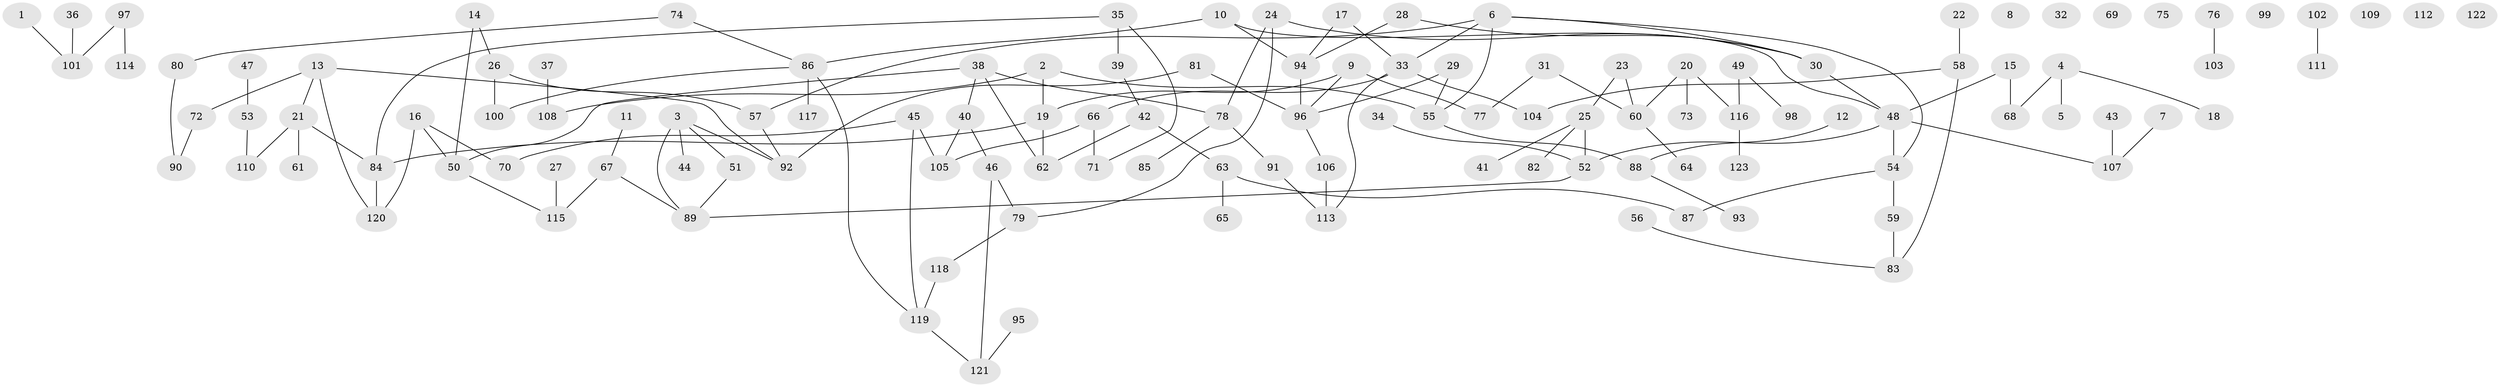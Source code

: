 // coarse degree distribution, {5: 0.05, 3: 0.15, 1: 0.25, 2: 0.225, 6: 0.075, 4: 0.2, 8: 0.05}
// Generated by graph-tools (version 1.1) at 2025/35/03/04/25 23:35:43]
// undirected, 123 vertices, 140 edges
graph export_dot {
  node [color=gray90,style=filled];
  1;
  2;
  3;
  4;
  5;
  6;
  7;
  8;
  9;
  10;
  11;
  12;
  13;
  14;
  15;
  16;
  17;
  18;
  19;
  20;
  21;
  22;
  23;
  24;
  25;
  26;
  27;
  28;
  29;
  30;
  31;
  32;
  33;
  34;
  35;
  36;
  37;
  38;
  39;
  40;
  41;
  42;
  43;
  44;
  45;
  46;
  47;
  48;
  49;
  50;
  51;
  52;
  53;
  54;
  55;
  56;
  57;
  58;
  59;
  60;
  61;
  62;
  63;
  64;
  65;
  66;
  67;
  68;
  69;
  70;
  71;
  72;
  73;
  74;
  75;
  76;
  77;
  78;
  79;
  80;
  81;
  82;
  83;
  84;
  85;
  86;
  87;
  88;
  89;
  90;
  91;
  92;
  93;
  94;
  95;
  96;
  97;
  98;
  99;
  100;
  101;
  102;
  103;
  104;
  105;
  106;
  107;
  108;
  109;
  110;
  111;
  112;
  113;
  114;
  115;
  116;
  117;
  118;
  119;
  120;
  121;
  122;
  123;
  1 -- 101;
  2 -- 19;
  2 -- 55;
  2 -- 108;
  3 -- 44;
  3 -- 51;
  3 -- 89;
  3 -- 92;
  4 -- 5;
  4 -- 18;
  4 -- 68;
  6 -- 30;
  6 -- 33;
  6 -- 54;
  6 -- 55;
  6 -- 57;
  7 -- 107;
  9 -- 19;
  9 -- 77;
  9 -- 96;
  10 -- 48;
  10 -- 86;
  10 -- 94;
  11 -- 67;
  12 -- 88;
  13 -- 21;
  13 -- 72;
  13 -- 92;
  13 -- 120;
  14 -- 26;
  14 -- 50;
  15 -- 48;
  15 -- 68;
  16 -- 50;
  16 -- 70;
  16 -- 120;
  17 -- 33;
  17 -- 94;
  19 -- 62;
  19 -- 84;
  20 -- 60;
  20 -- 73;
  20 -- 116;
  21 -- 61;
  21 -- 84;
  21 -- 110;
  22 -- 58;
  23 -- 25;
  23 -- 60;
  24 -- 30;
  24 -- 78;
  24 -- 79;
  25 -- 41;
  25 -- 52;
  25 -- 82;
  26 -- 57;
  26 -- 100;
  27 -- 115;
  28 -- 30;
  28 -- 94;
  29 -- 55;
  29 -- 96;
  30 -- 48;
  31 -- 60;
  31 -- 77;
  33 -- 66;
  33 -- 104;
  33 -- 113;
  34 -- 52;
  35 -- 39;
  35 -- 71;
  35 -- 84;
  36 -- 101;
  37 -- 108;
  38 -- 40;
  38 -- 50;
  38 -- 62;
  38 -- 78;
  39 -- 42;
  40 -- 46;
  40 -- 105;
  42 -- 62;
  42 -- 63;
  43 -- 107;
  45 -- 70;
  45 -- 105;
  45 -- 119;
  46 -- 79;
  46 -- 121;
  47 -- 53;
  48 -- 52;
  48 -- 54;
  48 -- 107;
  49 -- 98;
  49 -- 116;
  50 -- 115;
  51 -- 89;
  52 -- 89;
  53 -- 110;
  54 -- 59;
  54 -- 87;
  55 -- 88;
  56 -- 83;
  57 -- 92;
  58 -- 83;
  58 -- 104;
  59 -- 83;
  60 -- 64;
  63 -- 65;
  63 -- 87;
  66 -- 71;
  66 -- 105;
  67 -- 89;
  67 -- 115;
  72 -- 90;
  74 -- 80;
  74 -- 86;
  76 -- 103;
  78 -- 85;
  78 -- 91;
  79 -- 118;
  80 -- 90;
  81 -- 92;
  81 -- 96;
  84 -- 120;
  86 -- 100;
  86 -- 117;
  86 -- 119;
  88 -- 93;
  91 -- 113;
  94 -- 96;
  95 -- 121;
  96 -- 106;
  97 -- 101;
  97 -- 114;
  102 -- 111;
  106 -- 113;
  116 -- 123;
  118 -- 119;
  119 -- 121;
}
